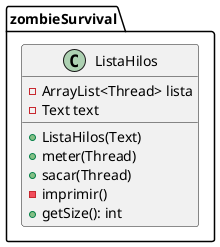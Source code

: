 @startuml

package zombieSurvival {
    class ListaHilos {
            - ArrayList<Thread> lista
            - Text text
            + ListaHilos(Text)
            + meter(Thread)
            + sacar(Thread)
            - imprimir()
            + getSize(): int
        }
}

@enduml